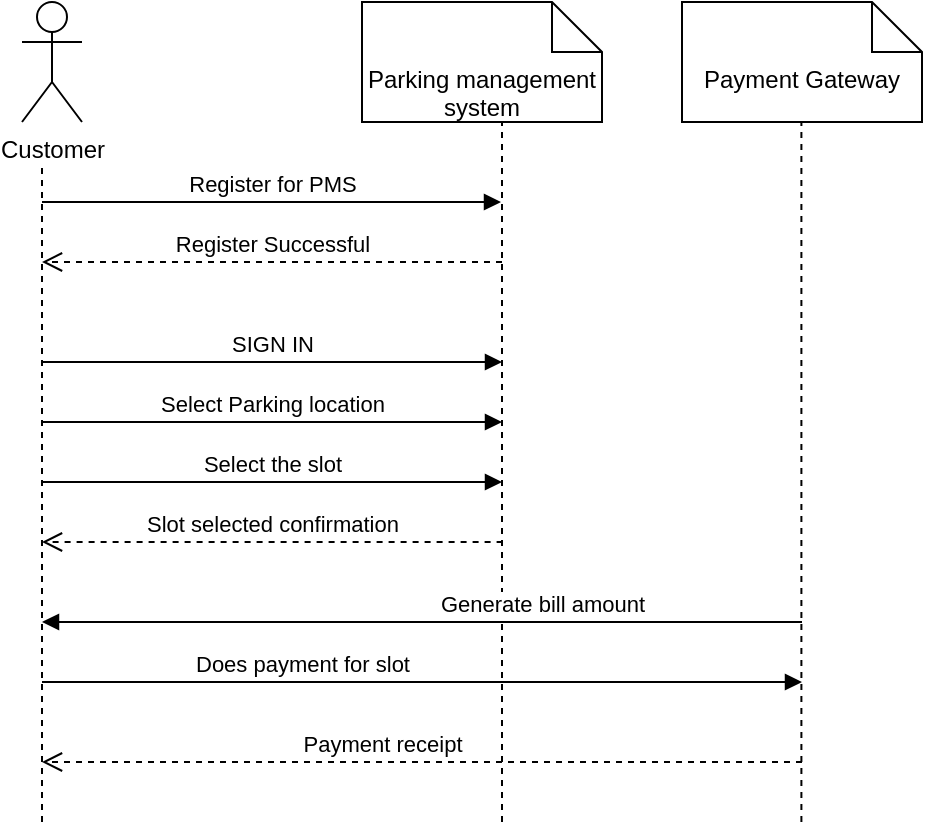 <mxfile version="23.1.5" type="device">
  <diagram name="Page-1" id="2YBvvXClWsGukQMizWep">
    <mxGraphModel dx="636" dy="387" grid="1" gridSize="10" guides="1" tooltips="1" connect="1" arrows="1" fold="1" page="1" pageScale="1" pageWidth="850" pageHeight="1100" math="0" shadow="0">
      <root>
        <mxCell id="0" />
        <mxCell id="1" parent="0" />
        <mxCell id="aM9ryv3xv72pqoxQDRHE-7" value="Register for PMS" style="html=1;verticalAlign=bottom;endArrow=block;edgeStyle=elbowEdgeStyle;elbow=vertical;curved=0;rounded=0;" parent="1" edge="1">
          <mxGeometry relative="1" as="geometry">
            <mxPoint x="280" y="120" as="sourcePoint" />
            <Array as="points">
              <mxPoint x="365" y="120" />
            </Array>
            <mxPoint x="509.5" y="120" as="targetPoint" />
          </mxGeometry>
        </mxCell>
        <mxCell id="aM9ryv3xv72pqoxQDRHE-8" value="Slot selected confirmation" style="html=1;verticalAlign=bottom;endArrow=open;dashed=1;endSize=8;edgeStyle=elbowEdgeStyle;elbow=vertical;curved=0;rounded=0;" parent="1" edge="1">
          <mxGeometry relative="1" as="geometry">
            <mxPoint x="280" y="290" as="targetPoint" />
            <Array as="points">
              <mxPoint x="435.3" y="290" />
            </Array>
            <mxPoint x="510.3" y="290" as="sourcePoint" />
          </mxGeometry>
        </mxCell>
        <mxCell id="-sfEuV0-qJyao8Mr2BLm-5" value="Register Successful" style="html=1;verticalAlign=bottom;endArrow=open;dashed=1;endSize=8;edgeStyle=elbowEdgeStyle;elbow=vertical;curved=0;rounded=0;" parent="1" edge="1">
          <mxGeometry relative="1" as="geometry">
            <mxPoint x="280" y="150" as="targetPoint" />
            <Array as="points">
              <mxPoint x="435" y="150" />
            </Array>
            <mxPoint x="510" y="150" as="sourcePoint" />
          </mxGeometry>
        </mxCell>
        <mxCell id="-sfEuV0-qJyao8Mr2BLm-6" value="SIGN IN" style="html=1;verticalAlign=bottom;endArrow=block;edgeStyle=elbowEdgeStyle;elbow=vertical;curved=0;rounded=0;" parent="1" edge="1">
          <mxGeometry relative="1" as="geometry">
            <mxPoint x="280" y="200" as="sourcePoint" />
            <Array as="points">
              <mxPoint x="365" y="200" />
            </Array>
            <mxPoint x="510" y="200" as="targetPoint" />
          </mxGeometry>
        </mxCell>
        <mxCell id="-sfEuV0-qJyao8Mr2BLm-8" value="Select Parking location" style="html=1;verticalAlign=bottom;endArrow=block;edgeStyle=elbowEdgeStyle;elbow=vertical;curved=0;rounded=0;" parent="1" edge="1">
          <mxGeometry relative="1" as="geometry">
            <mxPoint x="280" y="230" as="sourcePoint" />
            <Array as="points">
              <mxPoint x="365" y="230" />
            </Array>
            <mxPoint x="510" y="230" as="targetPoint" />
          </mxGeometry>
        </mxCell>
        <mxCell id="-sfEuV0-qJyao8Mr2BLm-10" value="Select the slot" style="html=1;verticalAlign=bottom;endArrow=block;edgeStyle=elbowEdgeStyle;elbow=vertical;curved=0;rounded=0;" parent="1" edge="1">
          <mxGeometry relative="1" as="geometry">
            <mxPoint x="280" y="260" as="sourcePoint" />
            <Array as="points">
              <mxPoint x="365" y="260" />
            </Array>
            <mxPoint x="510" y="260" as="targetPoint" />
          </mxGeometry>
        </mxCell>
        <mxCell id="-sfEuV0-qJyao8Mr2BLm-12" value="Does payment for slot" style="html=1;verticalAlign=bottom;endArrow=block;edgeStyle=elbowEdgeStyle;elbow=vertical;curved=0;rounded=0;" parent="1" edge="1">
          <mxGeometry x="-0.316" relative="1" as="geometry">
            <mxPoint x="280" y="360" as="sourcePoint" />
            <Array as="points">
              <mxPoint x="365" y="360" />
            </Array>
            <mxPoint x="660" y="360" as="targetPoint" />
            <mxPoint as="offset" />
          </mxGeometry>
        </mxCell>
        <mxCell id="-sfEuV0-qJyao8Mr2BLm-13" value="Payment receipt" style="html=1;verticalAlign=bottom;endArrow=open;dashed=1;endSize=8;edgeStyle=elbowEdgeStyle;elbow=vertical;curved=0;rounded=0;" parent="1" edge="1">
          <mxGeometry x="0.105" relative="1" as="geometry">
            <mxPoint x="280" y="400" as="targetPoint" />
            <Array as="points">
              <mxPoint x="435.3" y="400" />
            </Array>
            <mxPoint x="660" y="400" as="sourcePoint" />
            <mxPoint as="offset" />
          </mxGeometry>
        </mxCell>
        <mxCell id="-sfEuV0-qJyao8Mr2BLm-14" value="Customer" style="shape=umlActor;verticalLabelPosition=bottom;verticalAlign=top;html=1;outlineConnect=0;" parent="1" vertex="1">
          <mxGeometry x="270" y="20" width="30" height="60" as="geometry" />
        </mxCell>
        <mxCell id="-sfEuV0-qJyao8Mr2BLm-16" value="" style="endArrow=none;dashed=1;html=1;rounded=0;" parent="1" edge="1">
          <mxGeometry width="50" height="50" relative="1" as="geometry">
            <mxPoint x="280" y="430" as="sourcePoint" />
            <mxPoint x="280" y="100" as="targetPoint" />
          </mxGeometry>
        </mxCell>
        <mxCell id="-sfEuV0-qJyao8Mr2BLm-18" value="Parking management system" style="shape=note2;boundedLbl=1;whiteSpace=wrap;html=1;size=25;verticalAlign=top;align=center;" parent="1" vertex="1">
          <mxGeometry x="440" y="20" width="120" height="60" as="geometry" />
        </mxCell>
        <mxCell id="-sfEuV0-qJyao8Mr2BLm-19" value="" style="endArrow=none;dashed=1;html=1;rounded=0;" parent="1" edge="1">
          <mxGeometry width="50" height="50" relative="1" as="geometry">
            <mxPoint x="510" y="430" as="sourcePoint" />
            <mxPoint x="510" y="80" as="targetPoint" />
          </mxGeometry>
        </mxCell>
        <mxCell id="3lly9dOxPVC8KCw4bOTA-1" value="Payment Gateway" style="shape=note2;boundedLbl=1;whiteSpace=wrap;html=1;size=25;verticalAlign=top;align=center;" vertex="1" parent="1">
          <mxGeometry x="600" y="20" width="120" height="60" as="geometry" />
        </mxCell>
        <mxCell id="3lly9dOxPVC8KCw4bOTA-2" value="" style="endArrow=none;dashed=1;html=1;rounded=0;" edge="1" parent="1">
          <mxGeometry width="50" height="50" relative="1" as="geometry">
            <mxPoint x="659.7" y="430" as="sourcePoint" />
            <mxPoint x="659.7" y="80" as="targetPoint" />
          </mxGeometry>
        </mxCell>
        <mxCell id="3lly9dOxPVC8KCw4bOTA-6" value="Generate bill amount" style="html=1;verticalAlign=bottom;endArrow=block;edgeStyle=elbowEdgeStyle;elbow=vertical;curved=0;rounded=0;" edge="1" parent="1">
          <mxGeometry x="-0.316" relative="1" as="geometry">
            <mxPoint x="660" y="330" as="sourcePoint" />
            <Array as="points">
              <mxPoint x="375" y="330" />
            </Array>
            <mxPoint x="280" y="330" as="targetPoint" />
            <mxPoint as="offset" />
          </mxGeometry>
        </mxCell>
      </root>
    </mxGraphModel>
  </diagram>
</mxfile>
